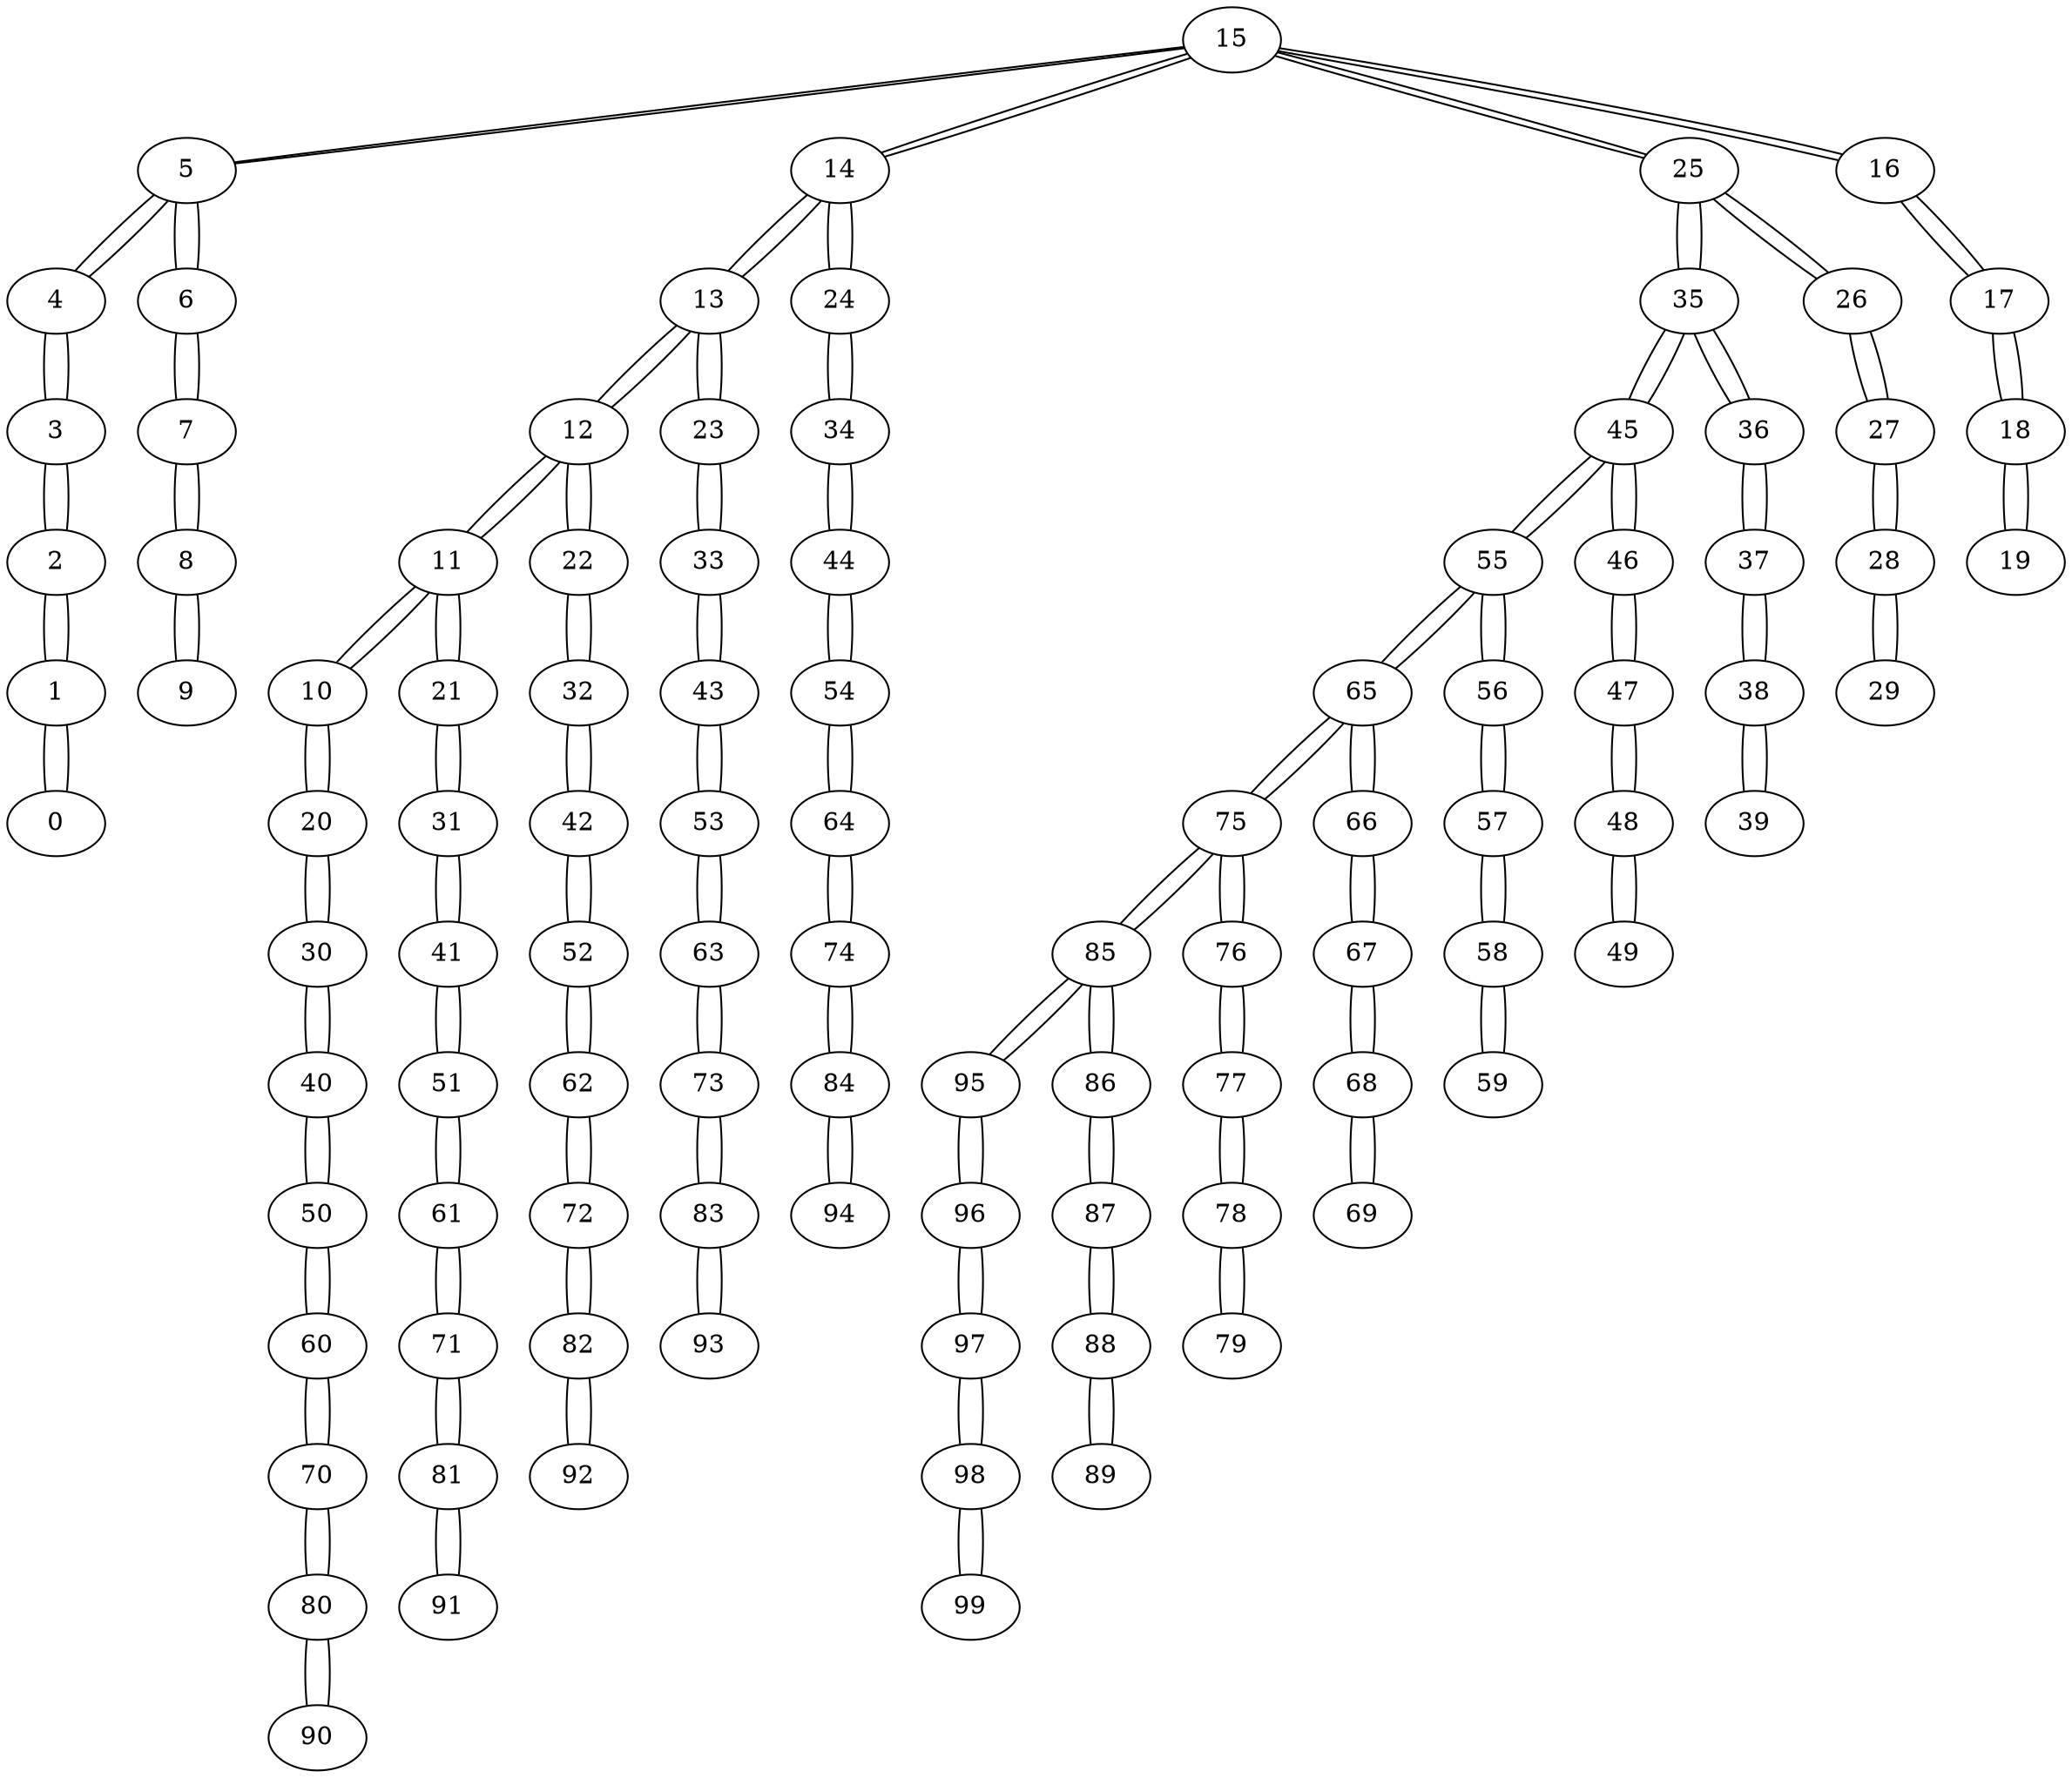 graph sample {
15 -- 5;
5 -- 15;
15 -- 14;
14 -- 15;
15 -- 25;
25 -- 15;
15 -- 16;
16 -- 15;
5 -- 4;
4 -- 5;
5 -- 6;
6 -- 5;
14 -- 13;
13 -- 14;
14 -- 24;
24 -- 14;
25 -- 35;
35 -- 25;
25 -- 26;
26 -- 25;
16 -- 17;
17 -- 16;
4 -- 3;
3 -- 4;
6 -- 7;
7 -- 6;
13 -- 12;
12 -- 13;
13 -- 23;
23 -- 13;
24 -- 34;
34 -- 24;
35 -- 45;
45 -- 35;
35 -- 36;
36 -- 35;
26 -- 27;
27 -- 26;
17 -- 18;
18 -- 17;
3 -- 2;
2 -- 3;
7 -- 8;
8 -- 7;
12 -- 11;
11 -- 12;
12 -- 22;
22 -- 12;
23 -- 33;
33 -- 23;
34 -- 44;
44 -- 34;
45 -- 55;
55 -- 45;
45 -- 46;
46 -- 45;
36 -- 37;
37 -- 36;
27 -- 28;
28 -- 27;
18 -- 19;
19 -- 18;
2 -- 1;
1 -- 2;
8 -- 9;
9 -- 8;
11 -- 10;
10 -- 11;
11 -- 21;
21 -- 11;
22 -- 32;
32 -- 22;
33 -- 43;
43 -- 33;
44 -- 54;
54 -- 44;
55 -- 65;
65 -- 55;
55 -- 56;
56 -- 55;
46 -- 47;
47 -- 46;
37 -- 38;
38 -- 37;
28 -- 29;
29 -- 28;
1 -- 0;
0 -- 1;
10 -- 20;
20 -- 10;
21 -- 31;
31 -- 21;
32 -- 42;
42 -- 32;
43 -- 53;
53 -- 43;
54 -- 64;
64 -- 54;
65 -- 75;
75 -- 65;
65 -- 66;
66 -- 65;
56 -- 57;
57 -- 56;
47 -- 48;
48 -- 47;
38 -- 39;
39 -- 38;
20 -- 30;
30 -- 20;
31 -- 41;
41 -- 31;
42 -- 52;
52 -- 42;
53 -- 63;
63 -- 53;
64 -- 74;
74 -- 64;
75 -- 85;
85 -- 75;
75 -- 76;
76 -- 75;
66 -- 67;
67 -- 66;
57 -- 58;
58 -- 57;
48 -- 49;
49 -- 48;
30 -- 40;
40 -- 30;
41 -- 51;
51 -- 41;
52 -- 62;
62 -- 52;
63 -- 73;
73 -- 63;
74 -- 84;
84 -- 74;
85 -- 95;
95 -- 85;
85 -- 86;
86 -- 85;
76 -- 77;
77 -- 76;
67 -- 68;
68 -- 67;
58 -- 59;
59 -- 58;
40 -- 50;
50 -- 40;
51 -- 61;
61 -- 51;
62 -- 72;
72 -- 62;
73 -- 83;
83 -- 73;
84 -- 94;
94 -- 84;
95 -- 96;
96 -- 95;
86 -- 87;
87 -- 86;
77 -- 78;
78 -- 77;
68 -- 69;
69 -- 68;
50 -- 60;
60 -- 50;
61 -- 71;
71 -- 61;
72 -- 82;
82 -- 72;
83 -- 93;
93 -- 83;
96 -- 97;
97 -- 96;
87 -- 88;
88 -- 87;
78 -- 79;
79 -- 78;
60 -- 70;
70 -- 60;
71 -- 81;
81 -- 71;
82 -- 92;
92 -- 82;
97 -- 98;
98 -- 97;
88 -- 89;
89 -- 88;
70 -- 80;
80 -- 70;
81 -- 91;
91 -- 81;
98 -- 99;
99 -- 98;
80 -- 90;
90 -- 80;
}